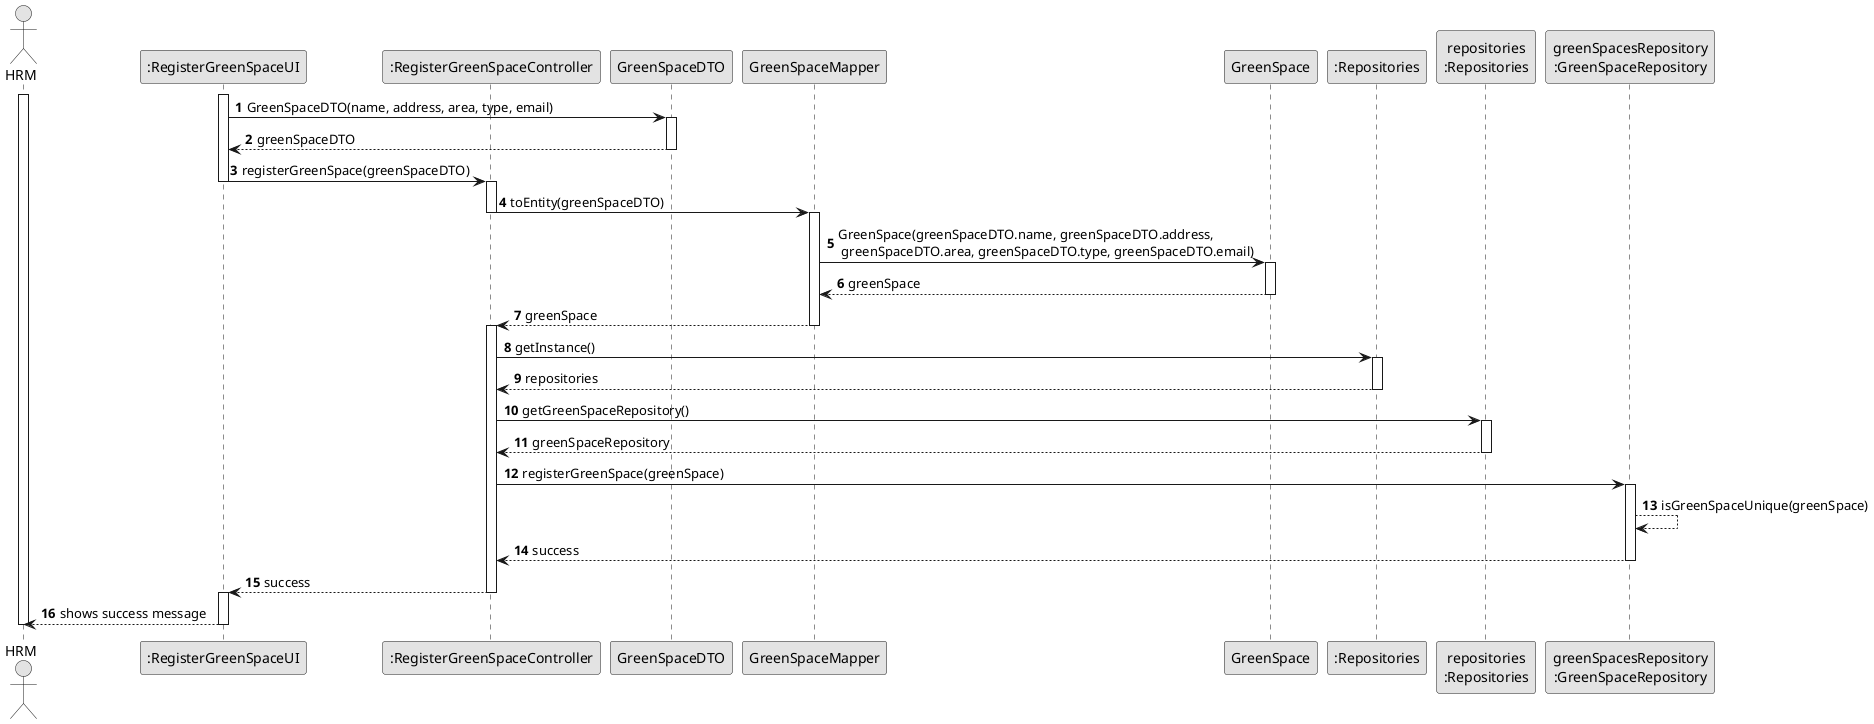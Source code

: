 @startuml
skinparam monochrome true
skinparam packageStyle rectangle
skinparam shadowing false

autonumber

actor "HRM" as HRM
participant ":RegisterGreenSpaceUI" as UI
participant ":RegisterGreenSpaceController" as CTRL
participant "GreenSpaceDTO" as GreenSpaceDTO
participant "GreenSpaceMapper" as GreenSpaceMapper
participant "GreenSpace" as GreenSpace
participant ":Repositories" as RepositorySingleton
participant "repositories\n:Repositories" as PLAT
participant "greenSpacesRepository\n:GreenSpaceRepository" as collaboratorRepository

activate UI
activate HRM
UI -> "GreenSpaceDTO" : GreenSpaceDTO(name, address, area, type, email)
activate "GreenSpaceDTO"
"GreenSpaceDTO"--> UI : greenSpaceDTO
deactivate "GreenSpaceDTO"
UI -> CTRL : registerGreenSpace(greenSpaceDTO)
deactivate UI
activate CTRL
CTRL -> "GreenSpaceMapper" : toEntity(greenSpaceDTO)
deactivate CTRL
activate "GreenSpaceMapper"
"GreenSpaceMapper" -> "GreenSpace" : GreenSpace(greenSpaceDTO.name, greenSpaceDTO.address, \n greenSpaceDTO.area, greenSpaceDTO.type, greenSpaceDTO.email)
activate GreenSpace
"GreenSpace" --> "GreenSpaceMapper" : greenSpace
deactivate GreenSpace
"GreenSpaceMapper" --> CTRL : greenSpace
deactivate "GreenSpaceMapper"
activate CTRL

CTRL -> RepositorySingleton : getInstance()
activate RepositorySingleton
RepositorySingleton --> CTRL : repositories
deactivate RepositorySingleton

CTRL -> PLAT : getGreenSpaceRepository()
activate PLAT
PLAT --> CTRL : greenSpaceRepository
deactivate PLAT

CTRL -> collaboratorRepository : registerGreenSpace(greenSpace)
activate collaboratorRepository
collaboratorRepository --> collaboratorRepository : isGreenSpaceUnique(greenSpace)
collaboratorRepository --> CTRL : success

deactivate collaboratorRepository
CTRL --> UI : success
deactivate CTRL
activate UI

UI --> HRM : shows success message
deactivate UI
deactivate HRM

@enduml
